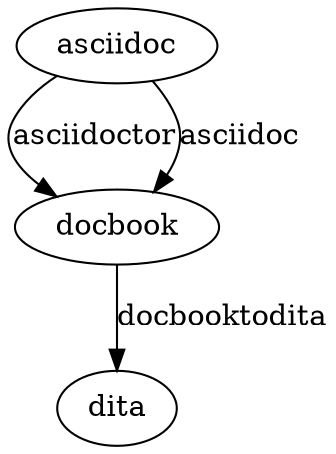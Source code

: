 digraph  {
	asciidoc -> docbook [key=0,
	label=asciidoctor,
	priority=50];
asciidoc -> docbook [key=1,
label=asciidoc,
priority=60];
docbook -> dita [key=0,
label=docbooktodita,
priority=0];
}
